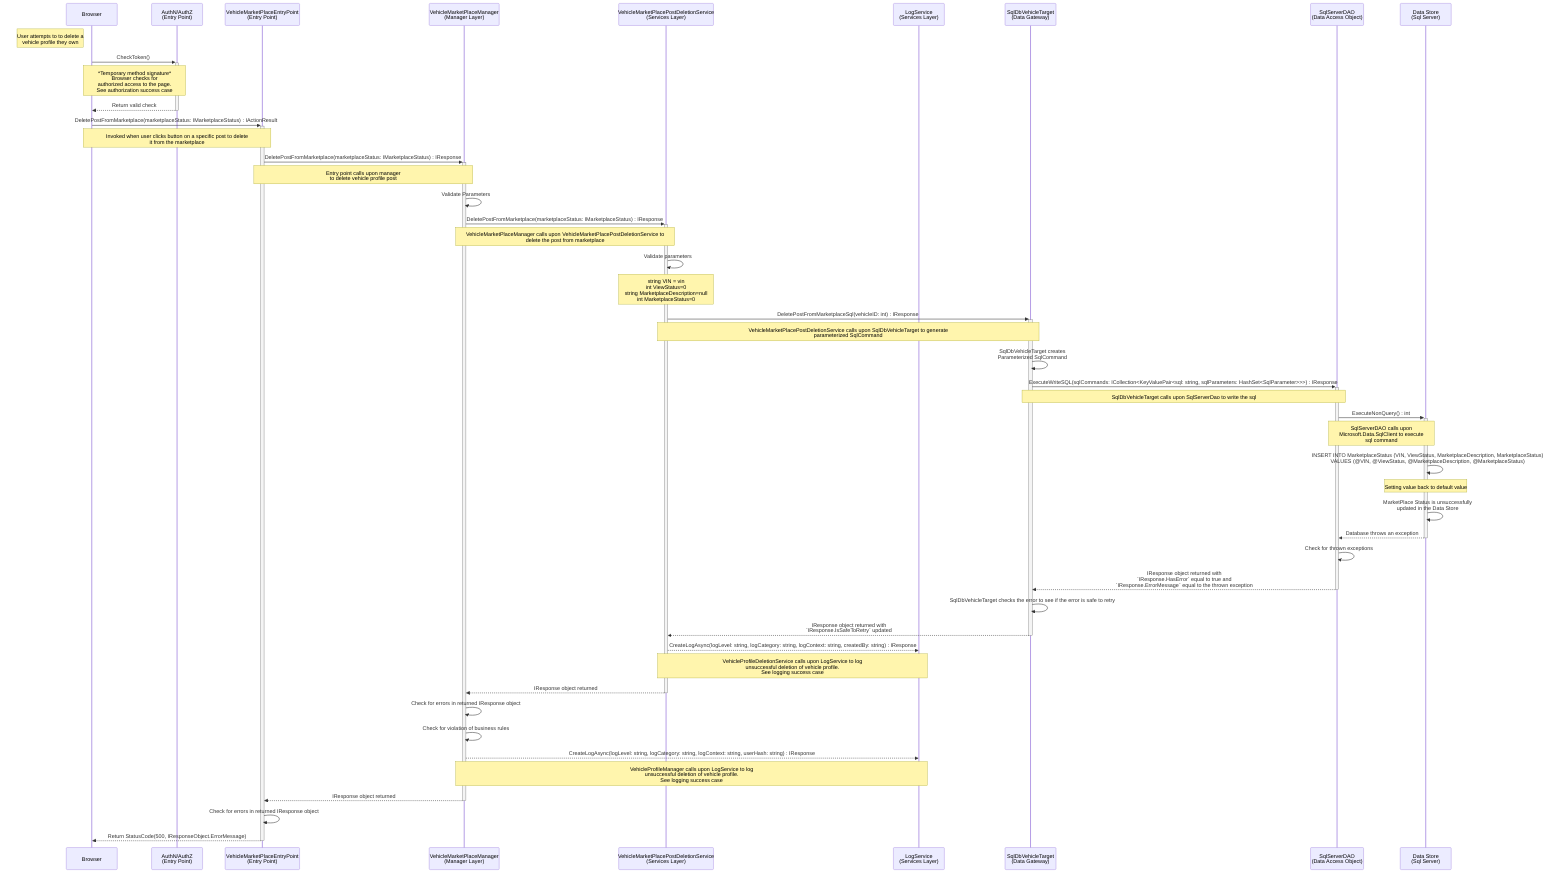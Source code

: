 sequenceDiagram
participant u as Browser
participant az as AuthN/AuthZ<br>(Entry Point)
participant e as VehicleMarketPlaceEntryPoint<br>(Entry Point)
participant vpm as VehicleMarketPlaceManager<br>(Manager Layer)
participant vps as VehicleMarketPlacePostDeletionService<br>(Services Layer)
participant ll as LogService<br>(Services Layer)
participant dg as SqlDbVehicleTarget<br>(Data Gateway)
participant da as SqlServerDAO<br>(Data Access Object)
participant ds as Data Store<br>(Sql Server)

Note Left of u: User attempts to to delete a<br>vehicle profile they own
u->>+az: CheckToken() 
    Note over u,az: *Temporary method signature*<br>Browser checks for<br>authorized access to the page.<br>See authorization success case
az-->>-u: Return valid check

u->>+e: DeletePostFromMarketplace(marketplaceStatus: IMarketplaceStatus) : IActionResult
    Note over u,e: Invoked when user clicks button on a specific post to delete<br>it from the marketplace 

    e->>+vpm: DeletePostFromMarketplace(marketplaceStatus: IMarketplaceStatus) : IResponse
        Note over e,vpm: Entry point calls upon manager<br>to delete vehicle profile post

        vpm->>vpm: Validate Parameters

        vpm->>+vps: DeletePostFromMarketplace(marketplaceStatus: IMarketplaceStatus) : IResponse
            Note over vpm,vps: VehicleMarketPlaceManager calls upon VehicleMarketPlacePostDeletionService to<br>delete the post from marketplace

            vps->>vps: Validate parameters
                Note over vps,vps: string VIN = vin<br>int ViewStatus=0<br>string MarketplaceDescription=null<br>int MarketplaceStatus=0


            # Delete the post 
            vps->>+dg: DeletePostFromMarketplaceSql(vehicleID: int) : IResponse
                Note over vps,dg: VehicleMarketPlacePostDeletionService calls upon SqlDbVehicleTarget to generate<br>parameterized SqlCommand

                dg->>dg: SqlDbVehicleTarget creates<br>Parameterized SqlCommand

                dg->>+da: ExecuteWriteSQL(sqlCommands: ICollection<KeyValuePair<sql: string, sqlParameters: HashSet<SqlParameter>>>) : IResponse
                    Note over dg,da: SqlDbVehicleTarget calls upon SqlServerDao to write the sql

                    da->>+ds: ExecuteNonQuery() : int
                        Note over da,ds: SqlServerDAO calls upon<br>Microsoft.Data.SqlClient to execute<br> sql command

                        ds->>ds: INSERT INTO MarketplaceStatus (VIN, ViewStatus, MarketplaceDescription, MarketplaceStatus)<br>VALUES (@VIN, @ViewStatus, @MarketplaceDescription, @MarketplaceStatus)
                            Note over ds,ds: Setting value back to default value

                        ds->>ds: MarketPlace Status is unsuccessfully<br>updated in the Data Store 

                    ds-->>-da: Database throws an exception

                    da->>da: Check for thrown exceptions

                 da-->>-dg: IResponse object returned with<br>`IResponse.HasError` equal to true and<br>`IResponse.ErrorMessage` equal to the thrown exception

                dg->>dg: SqlDbVehicleTarget checks the error to see if the error is safe to retry

            dg-->>-vps: IResponse object returned with<br>`IResponse.IsSafeToRetry` updated

            # Log unsuccessful vehicle deletion
            vps-->>ll: CreateLogAsync(logLevel: string, logCategory: string, logContext: string, createdBy: string) : IResponse
                Note over vps,ll: VehicleProfileDeletionService calls upon LogService to log<br>unsuccessful deletion of vehicle profile.<br>See logging success case

        vps-->>-vpm: IResponse object returned

        vpm->>vpm: Check for errors in returned IResponse object

        vpm->>vpm: Check for violation of business rules
        
        # Log unsuccessful vehicle deletion
        vpm-->>ll: CreateLogAsync(logLevel: string, logCategory: string, logContext: string, userHash: string) : IResponse
            Note over vpm,ll: VehicleProfileManager calls upon LogService to log<br>unsuccessful deletion of vehicle profile.<br>See logging success case

    vpm-->>-e: IResponse object returned

    e->>e: Check for errors in returned IResponse object

e-->>-u: Return StatusCode(500, IResponseObject.ErrorMessage)